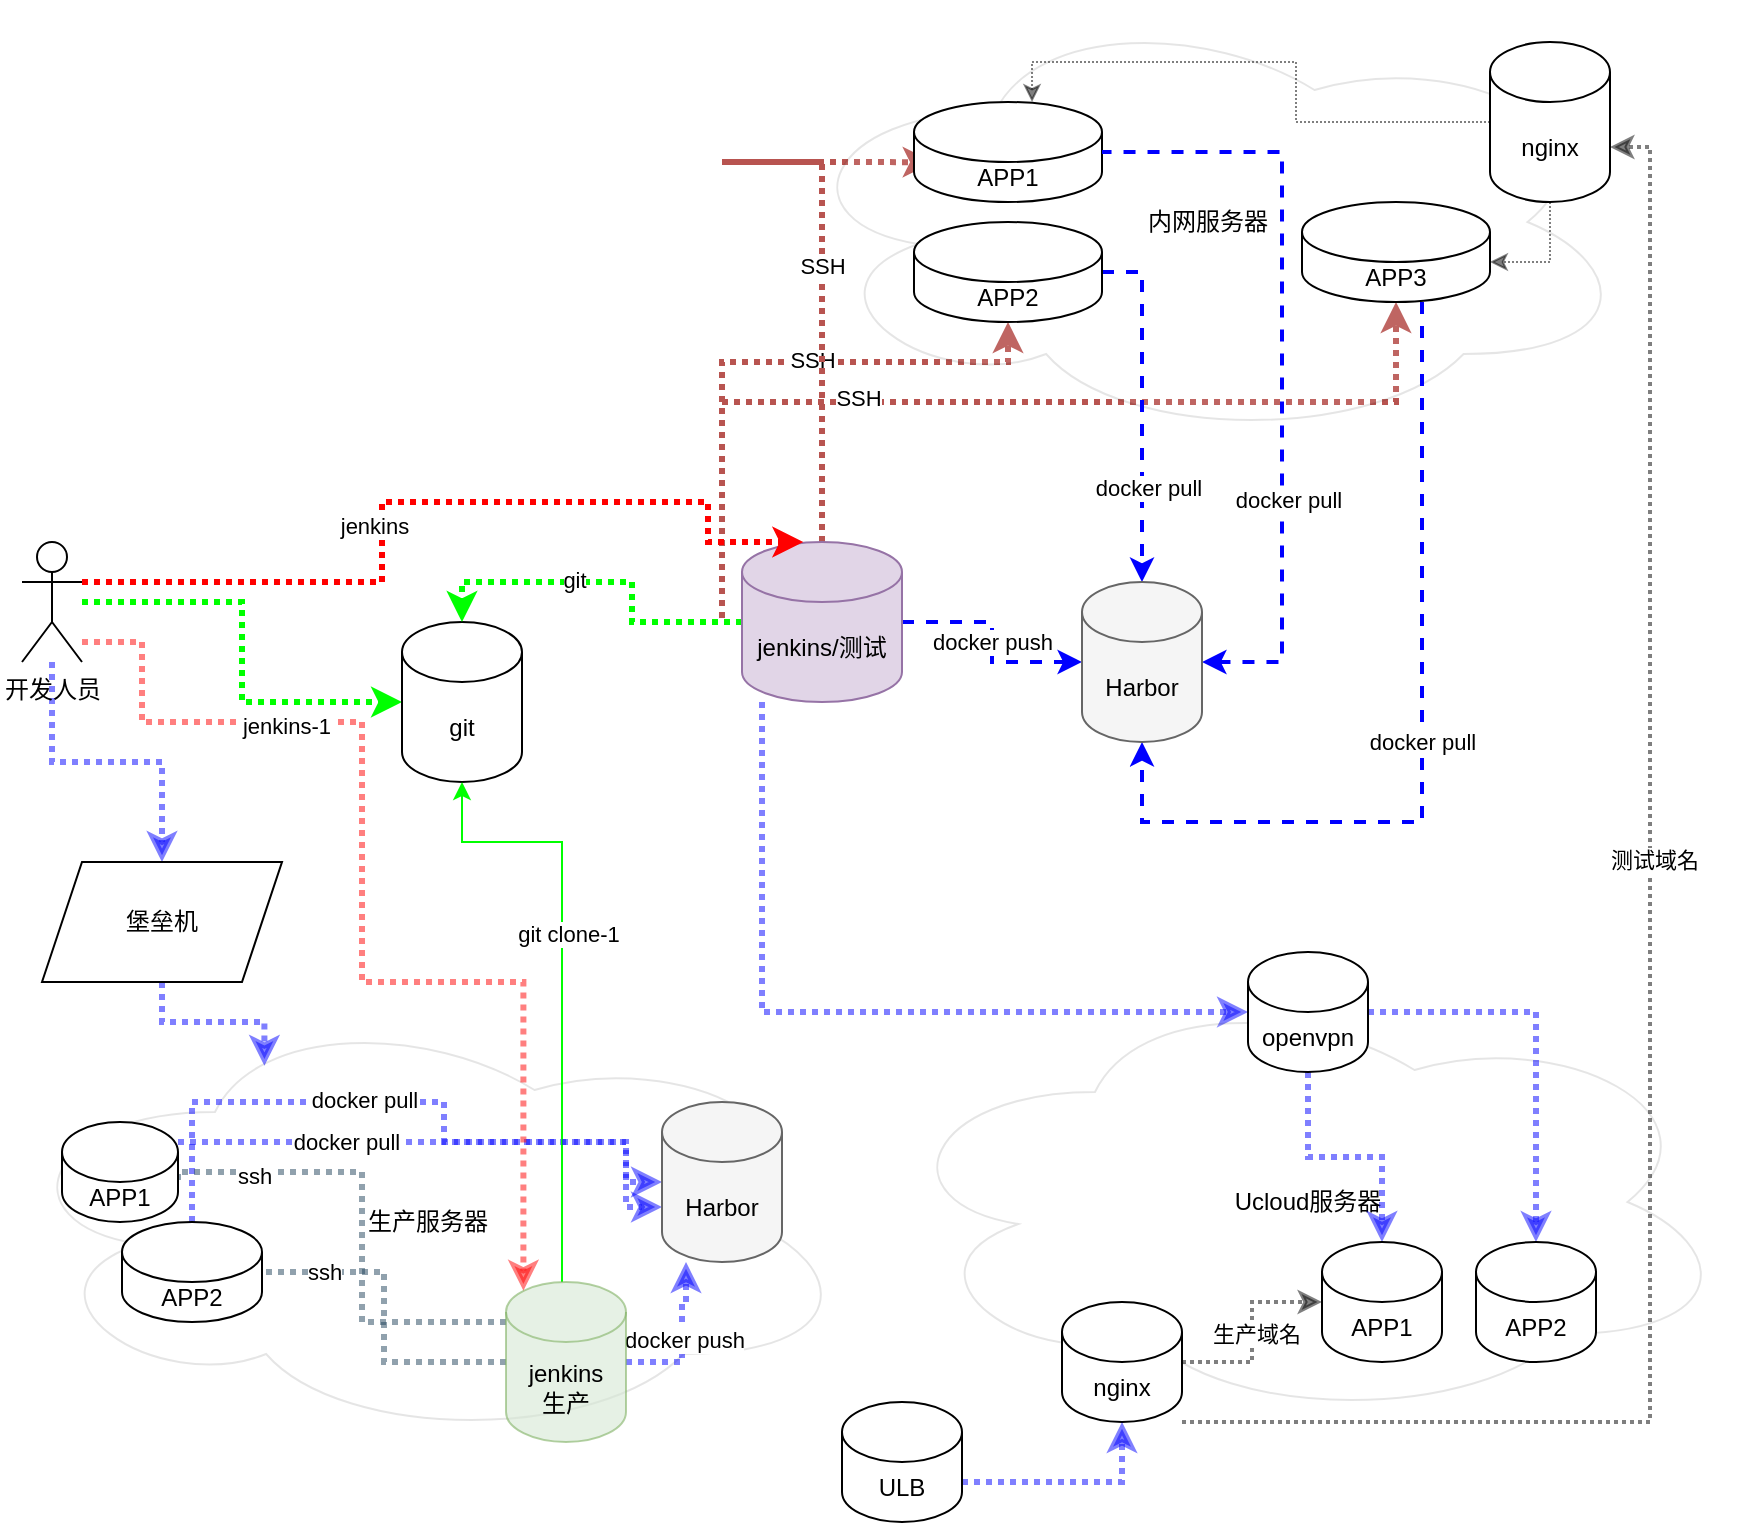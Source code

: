 <mxfile version="20.8.0" type="github">
  <diagram id="ICizXME9RvzmdU9xPk0K" name="第 1 页">
    <mxGraphModel dx="954" dy="591" grid="1" gridSize="10" guides="1" tooltips="1" connect="1" arrows="1" fold="1" page="1" pageScale="1" pageWidth="827" pageHeight="1169" math="0" shadow="0">
      <root>
        <mxCell id="0" />
        <mxCell id="1" parent="0" />
        <mxCell id="xqhbJTyEdV5DclTAbFlW-1" value="生产服务器" style="ellipse;shape=cloud;whiteSpace=wrap;html=1;opacity=10;" vertex="1" parent="1">
          <mxGeometry x="30" y="550" width="426" height="220" as="geometry" />
        </mxCell>
        <mxCell id="xqhbJTyEdV5DclTAbFlW-3" style="edgeStyle=orthogonalEdgeStyle;shape=connector;rounded=0;orthogonalLoop=1;jettySize=auto;html=1;entryX=0.5;entryY=0;entryDx=0;entryDy=0;dashed=1;dashPattern=1 1;labelBackgroundColor=default;strokeColor=#0000FF;strokeWidth=3;fontFamily=Helvetica;fontSize=11;fontColor=default;startArrow=none;startFill=0;endArrow=classic;endFill=1;opacity=50;" edge="1" parent="1" source="xqhbJTyEdV5DclTAbFlW-4" target="xqhbJTyEdV5DclTAbFlW-8">
          <mxGeometry relative="1" as="geometry" />
        </mxCell>
        <mxCell id="xqhbJTyEdV5DclTAbFlW-81" style="edgeStyle=orthogonalEdgeStyle;rounded=0;orthogonalLoop=1;jettySize=auto;html=1;entryX=0;entryY=0.5;entryDx=0;entryDy=0;entryPerimeter=0;strokeColor=#00FF00;dashed=1;dashPattern=1 1;strokeWidth=3;startArrow=none;startFill=0;endFill=1;" edge="1" parent="1" source="xqhbJTyEdV5DclTAbFlW-4" target="xqhbJTyEdV5DclTAbFlW-6">
          <mxGeometry relative="1" as="geometry" />
        </mxCell>
        <mxCell id="xqhbJTyEdV5DclTAbFlW-4" value="开发人员" style="shape=umlActor;verticalLabelPosition=bottom;verticalAlign=top;html=1;outlineConnect=0;" vertex="1" parent="1">
          <mxGeometry x="40" y="320" width="30" height="60" as="geometry" />
        </mxCell>
        <mxCell id="xqhbJTyEdV5DclTAbFlW-6" value="git" style="shape=cylinder3;whiteSpace=wrap;html=1;boundedLbl=1;backgroundOutline=1;size=15;" vertex="1" parent="1">
          <mxGeometry x="230" y="360" width="60" height="80" as="geometry" />
        </mxCell>
        <mxCell id="xqhbJTyEdV5DclTAbFlW-7" style="edgeStyle=orthogonalEdgeStyle;rounded=0;orthogonalLoop=1;jettySize=auto;html=1;entryX=0.308;entryY=0.145;entryDx=0;entryDy=0;entryPerimeter=0;dashed=1;dashPattern=1 1;strokeColor=#0000FF;strokeWidth=3;startArrow=none;startFill=0;endArrow=classic;endFill=1;opacity=50;" edge="1" parent="1" source="xqhbJTyEdV5DclTAbFlW-8" target="xqhbJTyEdV5DclTAbFlW-1">
          <mxGeometry relative="1" as="geometry" />
        </mxCell>
        <mxCell id="xqhbJTyEdV5DclTAbFlW-8" value="堡垒机" style="shape=parallelogram;perimeter=parallelogramPerimeter;whiteSpace=wrap;html=1;fixedSize=1;" vertex="1" parent="1">
          <mxGeometry x="50" y="480" width="120" height="60" as="geometry" />
        </mxCell>
        <mxCell id="xqhbJTyEdV5DclTAbFlW-9" style="edgeStyle=orthogonalEdgeStyle;rounded=0;orthogonalLoop=1;jettySize=auto;html=1;entryX=0.5;entryY=1;entryDx=0;entryDy=0;entryPerimeter=0;endArrow=classic;endFill=1;dashed=1;dashPattern=1 1;fillColor=#f8cecc;strokeColor=#b85450;strokeWidth=3;" edge="1" parent="1" source="xqhbJTyEdV5DclTAbFlW-22" target="xqhbJTyEdV5DclTAbFlW-52">
          <mxGeometry relative="1" as="geometry">
            <Array as="points">
              <mxPoint x="390" y="230" />
              <mxPoint x="533" y="230" />
            </Array>
          </mxGeometry>
        </mxCell>
        <mxCell id="xqhbJTyEdV5DclTAbFlW-10" value="SSH" style="edgeLabel;html=1;align=center;verticalAlign=middle;resizable=0;points=[];" vertex="1" connectable="0" parent="xqhbJTyEdV5DclTAbFlW-9">
          <mxGeometry x="0.217" y="1" relative="1" as="geometry">
            <mxPoint as="offset" />
          </mxGeometry>
        </mxCell>
        <mxCell id="xqhbJTyEdV5DclTAbFlW-11" style="edgeStyle=orthogonalEdgeStyle;rounded=0;orthogonalLoop=1;jettySize=auto;html=1;entryX=0.178;entryY=0.364;entryDx=0;entryDy=0;entryPerimeter=0;endArrow=classic;endFill=1;dashed=1;dashPattern=1 1;fillColor=#f8cecc;strokeColor=#b85450;strokeWidth=3;" edge="1" parent="1" source="xqhbJTyEdV5DclTAbFlW-22" target="xqhbJTyEdV5DclTAbFlW-34">
          <mxGeometry relative="1" as="geometry">
            <Array as="points">
              <mxPoint x="390" y="130" />
              <mxPoint x="490" y="130" />
            </Array>
          </mxGeometry>
        </mxCell>
        <mxCell id="xqhbJTyEdV5DclTAbFlW-12" value="SSH" style="edgeLabel;html=1;align=center;verticalAlign=middle;resizable=0;points=[];" vertex="1" connectable="0" parent="xqhbJTyEdV5DclTAbFlW-11">
          <mxGeometry x="-0.202" relative="1" as="geometry">
            <mxPoint as="offset" />
          </mxGeometry>
        </mxCell>
        <mxCell id="xqhbJTyEdV5DclTAbFlW-13" style="edgeStyle=orthogonalEdgeStyle;rounded=0;orthogonalLoop=1;jettySize=auto;html=1;entryX=0.5;entryY=1;entryDx=0;entryDy=0;entryPerimeter=0;endArrow=classic;endFill=1;dashed=1;dashPattern=1 1;fillColor=#f8cecc;strokeColor=#b85450;strokeWidth=3;" edge="1" parent="1" source="xqhbJTyEdV5DclTAbFlW-22" target="xqhbJTyEdV5DclTAbFlW-54">
          <mxGeometry relative="1" as="geometry">
            <Array as="points">
              <mxPoint x="390" y="250" />
              <mxPoint x="727" y="250" />
            </Array>
          </mxGeometry>
        </mxCell>
        <mxCell id="xqhbJTyEdV5DclTAbFlW-14" value="SSH" style="edgeLabel;html=1;align=center;verticalAlign=middle;resizable=0;points=[];" vertex="1" connectable="0" parent="xqhbJTyEdV5DclTAbFlW-13">
          <mxGeometry x="-0.259" y="2" relative="1" as="geometry">
            <mxPoint as="offset" />
          </mxGeometry>
        </mxCell>
        <mxCell id="xqhbJTyEdV5DclTAbFlW-21" style="edgeStyle=orthogonalEdgeStyle;shape=connector;rounded=0;orthogonalLoop=1;jettySize=auto;html=1;entryX=0;entryY=0.5;entryDx=0;entryDy=0;entryPerimeter=0;dashed=1;dashPattern=1 1;labelBackgroundColor=default;strokeColor=#0000FF;strokeWidth=3;fontFamily=Helvetica;fontSize=11;fontColor=default;startArrow=none;startFill=0;endArrow=classic;endFill=1;opacity=50;" edge="1" parent="1" source="xqhbJTyEdV5DclTAbFlW-22" target="xqhbJTyEdV5DclTAbFlW-45">
          <mxGeometry relative="1" as="geometry">
            <Array as="points">
              <mxPoint x="410" y="555" />
            </Array>
          </mxGeometry>
        </mxCell>
        <mxCell id="xqhbJTyEdV5DclTAbFlW-79" style="edgeStyle=orthogonalEdgeStyle;rounded=0;orthogonalLoop=1;jettySize=auto;html=1;entryX=0.5;entryY=0;entryDx=0;entryDy=0;entryPerimeter=0;strokeColor=#00FF00;dashed=1;dashPattern=1 1;strokeWidth=3;startArrow=none;startFill=0;endFill=1;" edge="1" parent="1" source="xqhbJTyEdV5DclTAbFlW-22" target="xqhbJTyEdV5DclTAbFlW-6">
          <mxGeometry relative="1" as="geometry" />
        </mxCell>
        <mxCell id="xqhbJTyEdV5DclTAbFlW-80" value="git" style="edgeLabel;html=1;align=center;verticalAlign=middle;resizable=0;points=[];" vertex="1" connectable="0" parent="xqhbJTyEdV5DclTAbFlW-79">
          <mxGeometry x="0.154" y="-1" relative="1" as="geometry">
            <mxPoint as="offset" />
          </mxGeometry>
        </mxCell>
        <mxCell id="xqhbJTyEdV5DclTAbFlW-82" value="docker push" style="edgeStyle=orthogonalEdgeStyle;rounded=0;orthogonalLoop=1;jettySize=auto;html=1;endArrow=classic;strokeColor=#0000FF;endFill=1;dashed=1;strokeWidth=2;startArrow=none;startFill=0;" edge="1" parent="1" source="xqhbJTyEdV5DclTAbFlW-22" target="xqhbJTyEdV5DclTAbFlW-58">
          <mxGeometry relative="1" as="geometry" />
        </mxCell>
        <mxCell id="xqhbJTyEdV5DclTAbFlW-22" value="jenkins/测试" style="shape=cylinder3;whiteSpace=wrap;html=1;boundedLbl=1;backgroundOutline=1;size=15;fillColor=#e1d5e7;strokeColor=#9673a6;" vertex="1" parent="1">
          <mxGeometry x="400" y="320" width="80" height="80" as="geometry" />
        </mxCell>
        <mxCell id="xqhbJTyEdV5DclTAbFlW-73" style="edgeStyle=orthogonalEdgeStyle;rounded=0;orthogonalLoop=1;jettySize=auto;html=1;entryX=0;entryY=0;entryDx=0;entryDy=52.5;entryPerimeter=0;strokeColor=#0000FF;dashed=1;dashPattern=1 1;strokeWidth=3;startArrow=none;startFill=0;endFill=1;opacity=50;" edge="1" parent="1" source="xqhbJTyEdV5DclTAbFlW-25" target="xqhbJTyEdV5DclTAbFlW-71">
          <mxGeometry relative="1" as="geometry">
            <Array as="points">
              <mxPoint x="125" y="600" />
              <mxPoint x="251" y="600" />
              <mxPoint x="251" y="620" />
              <mxPoint x="342" y="620" />
            </Array>
          </mxGeometry>
        </mxCell>
        <mxCell id="xqhbJTyEdV5DclTAbFlW-77" value="docker pull" style="edgeLabel;html=1;align=center;verticalAlign=middle;resizable=0;points=[];" vertex="1" connectable="0" parent="xqhbJTyEdV5DclTAbFlW-73">
          <mxGeometry x="-0.162" y="1" relative="1" as="geometry">
            <mxPoint as="offset" />
          </mxGeometry>
        </mxCell>
        <mxCell id="xqhbJTyEdV5DclTAbFlW-25" value="APP2" style="shape=cylinder3;whiteSpace=wrap;html=1;boundedLbl=1;backgroundOutline=1;size=15;" vertex="1" parent="1">
          <mxGeometry x="90" y="660" width="70" height="50" as="geometry" />
        </mxCell>
        <mxCell id="xqhbJTyEdV5DclTAbFlW-27" style="edgeStyle=orthogonalEdgeStyle;rounded=0;orthogonalLoop=1;jettySize=auto;html=1;strokeColor=#00FF00;entryX=0.5;entryY=1;entryDx=0;entryDy=0;entryPerimeter=0;" edge="1" parent="1" source="xqhbJTyEdV5DclTAbFlW-33" target="xqhbJTyEdV5DclTAbFlW-6">
          <mxGeometry relative="1" as="geometry">
            <mxPoint x="310" y="460" as="targetPoint" />
            <Array as="points">
              <mxPoint x="310" y="470" />
              <mxPoint x="260" y="470" />
            </Array>
          </mxGeometry>
        </mxCell>
        <mxCell id="xqhbJTyEdV5DclTAbFlW-28" value="git clone-1" style="edgeLabel;html=1;align=center;verticalAlign=middle;resizable=0;points=[];" vertex="1" connectable="0" parent="xqhbJTyEdV5DclTAbFlW-27">
          <mxGeometry x="0.16" y="1" relative="1" as="geometry">
            <mxPoint x="4" as="offset" />
          </mxGeometry>
        </mxCell>
        <mxCell id="xqhbJTyEdV5DclTAbFlW-29" style="edgeStyle=orthogonalEdgeStyle;rounded=0;orthogonalLoop=1;jettySize=auto;html=1;dashed=1;dashPattern=1 1;strokeColor=#23445d;strokeWidth=3;startArrow=none;startFill=0;endArrow=none;endFill=0;fillColor=#bac8d3;opacity=50;" edge="1" parent="1" source="xqhbJTyEdV5DclTAbFlW-33" target="xqhbJTyEdV5DclTAbFlW-25">
          <mxGeometry relative="1" as="geometry" />
        </mxCell>
        <mxCell id="xqhbJTyEdV5DclTAbFlW-30" value="ssh" style="edgeLabel;html=1;align=center;verticalAlign=middle;resizable=0;points=[];" vertex="1" connectable="0" parent="xqhbJTyEdV5DclTAbFlW-29">
          <mxGeometry x="0.632" relative="1" as="geometry">
            <mxPoint as="offset" />
          </mxGeometry>
        </mxCell>
        <mxCell id="xqhbJTyEdV5DclTAbFlW-31" style="edgeStyle=orthogonalEdgeStyle;rounded=0;orthogonalLoop=1;jettySize=auto;html=1;entryX=1;entryY=0;entryDx=0;entryDy=30;entryPerimeter=0;dashed=1;dashPattern=1 1;strokeColor=#23445d;strokeWidth=3;startArrow=none;startFill=0;endArrow=none;endFill=0;fillColor=#bac8d3;opacity=50;" edge="1" parent="1" source="xqhbJTyEdV5DclTAbFlW-33" target="xqhbJTyEdV5DclTAbFlW-48">
          <mxGeometry relative="1" as="geometry">
            <Array as="points">
              <mxPoint x="210" y="710" />
              <mxPoint x="210" y="635" />
            </Array>
          </mxGeometry>
        </mxCell>
        <mxCell id="xqhbJTyEdV5DclTAbFlW-32" value="ssh" style="edgeLabel;html=1;align=center;verticalAlign=middle;resizable=0;points=[];" vertex="1" connectable="0" parent="xqhbJTyEdV5DclTAbFlW-31">
          <mxGeometry x="0.65" y="2" relative="1" as="geometry">
            <mxPoint as="offset" />
          </mxGeometry>
        </mxCell>
        <mxCell id="xqhbJTyEdV5DclTAbFlW-75" style="edgeStyle=orthogonalEdgeStyle;rounded=0;orthogonalLoop=1;jettySize=auto;html=1;strokeColor=#0000FF;dashed=1;dashPattern=1 1;strokeWidth=3;startArrow=none;startFill=0;endFill=1;opacity=50;" edge="1" parent="1" source="xqhbJTyEdV5DclTAbFlW-33" target="xqhbJTyEdV5DclTAbFlW-71">
          <mxGeometry relative="1" as="geometry">
            <Array as="points">
              <mxPoint x="370" y="730" />
              <mxPoint x="370" y="700" />
              <mxPoint x="372" y="700" />
            </Array>
          </mxGeometry>
        </mxCell>
        <mxCell id="xqhbJTyEdV5DclTAbFlW-76" value="docker push" style="edgeLabel;html=1;align=center;verticalAlign=middle;resizable=0;points=[];" vertex="1" connectable="0" parent="xqhbJTyEdV5DclTAbFlW-75">
          <mxGeometry x="-0.025" y="-1" relative="1" as="geometry">
            <mxPoint as="offset" />
          </mxGeometry>
        </mxCell>
        <mxCell id="xqhbJTyEdV5DclTAbFlW-33" value="jenkins&lt;br&gt;生产" style="shape=cylinder3;whiteSpace=wrap;html=1;boundedLbl=1;backgroundOutline=1;size=15;fillColor=#d5e8d4;strokeColor=#82b366;opacity=60;" vertex="1" parent="1">
          <mxGeometry x="282" y="690" width="60" height="80" as="geometry" />
        </mxCell>
        <mxCell id="xqhbJTyEdV5DclTAbFlW-34" value="内网服务器" style="ellipse;shape=cloud;whiteSpace=wrap;html=1;opacity=10;" vertex="1" parent="1">
          <mxGeometry x="420" y="50" width="426" height="220" as="geometry" />
        </mxCell>
        <mxCell id="xqhbJTyEdV5DclTAbFlW-35" value="Ucloud服务器" style="ellipse;shape=cloud;whiteSpace=wrap;html=1;opacity=10;" vertex="1" parent="1">
          <mxGeometry x="470" y="540" width="426" height="220" as="geometry" />
        </mxCell>
        <mxCell id="xqhbJTyEdV5DclTAbFlW-36" style="edgeStyle=orthogonalEdgeStyle;rounded=0;orthogonalLoop=1;jettySize=auto;html=1;entryX=1;entryY=0;entryDx=0;entryDy=52.5;entryPerimeter=0;dashed=1;dashPattern=1 1;strokeColor=#000000;strokeWidth=2;startArrow=none;startFill=0;endArrow=classic;endFill=1;opacity=50;" edge="1" parent="1" source="xqhbJTyEdV5DclTAbFlW-40" target="xqhbJTyEdV5DclTAbFlW-70">
          <mxGeometry relative="1" as="geometry">
            <Array as="points">
              <mxPoint x="620" y="760" />
              <mxPoint x="854" y="760" />
              <mxPoint x="854" y="123" />
            </Array>
          </mxGeometry>
        </mxCell>
        <mxCell id="xqhbJTyEdV5DclTAbFlW-37" value="测试域名" style="edgeLabel;html=1;align=center;verticalAlign=middle;resizable=0;points=[];fontSize=11;fontFamily=Helvetica;fontColor=default;" vertex="1" connectable="0" parent="xqhbJTyEdV5DclTAbFlW-36">
          <mxGeometry x="0.155" y="-2" relative="1" as="geometry">
            <mxPoint as="offset" />
          </mxGeometry>
        </mxCell>
        <mxCell id="xqhbJTyEdV5DclTAbFlW-38" style="edgeStyle=orthogonalEdgeStyle;rounded=0;orthogonalLoop=1;jettySize=auto;html=1;dashed=1;dashPattern=1 1;strokeColor=#000000;strokeWidth=2;startArrow=none;startFill=0;endArrow=classic;endFill=1;opacity=50;" edge="1" parent="1" source="xqhbJTyEdV5DclTAbFlW-40" target="xqhbJTyEdV5DclTAbFlW-66">
          <mxGeometry relative="1" as="geometry" />
        </mxCell>
        <mxCell id="xqhbJTyEdV5DclTAbFlW-39" value="生产域名" style="edgeLabel;html=1;align=center;verticalAlign=middle;resizable=0;points=[];fontSize=11;fontFamily=Helvetica;fontColor=default;" vertex="1" connectable="0" parent="xqhbJTyEdV5DclTAbFlW-38">
          <mxGeometry x="-0.4" y="-1" relative="1" as="geometry">
            <mxPoint x="7" y="-15" as="offset" />
          </mxGeometry>
        </mxCell>
        <mxCell id="xqhbJTyEdV5DclTAbFlW-40" value="nginx" style="shape=cylinder3;whiteSpace=wrap;html=1;boundedLbl=1;backgroundOutline=1;size=15;" vertex="1" parent="1">
          <mxGeometry x="560" y="700" width="60" height="60" as="geometry" />
        </mxCell>
        <mxCell id="xqhbJTyEdV5DclTAbFlW-41" style="edgeStyle=orthogonalEdgeStyle;rounded=0;orthogonalLoop=1;jettySize=auto;html=1;dashed=1;dashPattern=1 1;strokeColor=#0000FF;strokeWidth=3;startArrow=none;startFill=0;endArrow=classic;endFill=1;opacity=50;" edge="1" parent="1" source="xqhbJTyEdV5DclTAbFlW-42" target="xqhbJTyEdV5DclTAbFlW-40">
          <mxGeometry relative="1" as="geometry">
            <Array as="points">
              <mxPoint x="590" y="790" />
            </Array>
          </mxGeometry>
        </mxCell>
        <mxCell id="xqhbJTyEdV5DclTAbFlW-42" value="ULB" style="shape=cylinder3;whiteSpace=wrap;html=1;boundedLbl=1;backgroundOutline=1;size=15;" vertex="1" parent="1">
          <mxGeometry x="450" y="750" width="60" height="60" as="geometry" />
        </mxCell>
        <mxCell id="xqhbJTyEdV5DclTAbFlW-43" style="edgeStyle=orthogonalEdgeStyle;rounded=0;orthogonalLoop=1;jettySize=auto;html=1;dashed=1;dashPattern=1 1;strokeColor=#0000FF;strokeWidth=3;startArrow=none;startFill=0;endArrow=classic;endFill=1;opacity=50;" edge="1" parent="1" source="xqhbJTyEdV5DclTAbFlW-45" target="xqhbJTyEdV5DclTAbFlW-66">
          <mxGeometry relative="1" as="geometry" />
        </mxCell>
        <mxCell id="xqhbJTyEdV5DclTAbFlW-44" style="edgeStyle=orthogonalEdgeStyle;rounded=0;orthogonalLoop=1;jettySize=auto;html=1;dashed=1;dashPattern=1 1;strokeColor=#0000FF;strokeWidth=3;startArrow=none;startFill=0;endArrow=classic;endFill=1;opacity=50;" edge="1" parent="1" source="xqhbJTyEdV5DclTAbFlW-45" target="xqhbJTyEdV5DclTAbFlW-67">
          <mxGeometry relative="1" as="geometry" />
        </mxCell>
        <mxCell id="xqhbJTyEdV5DclTAbFlW-45" value="openvpn" style="shape=cylinder3;whiteSpace=wrap;html=1;boundedLbl=1;backgroundOutline=1;size=15;" vertex="1" parent="1">
          <mxGeometry x="653" y="525" width="60" height="60" as="geometry" />
        </mxCell>
        <mxCell id="xqhbJTyEdV5DclTAbFlW-72" style="edgeStyle=orthogonalEdgeStyle;rounded=0;orthogonalLoop=1;jettySize=auto;html=1;entryX=0;entryY=0.5;entryDx=0;entryDy=0;entryPerimeter=0;strokeColor=#0000FF;dashed=1;dashPattern=1 1;strokeWidth=3;startArrow=none;startFill=0;endFill=1;opacity=50;" edge="1" parent="1" source="xqhbJTyEdV5DclTAbFlW-48" target="xqhbJTyEdV5DclTAbFlW-71">
          <mxGeometry relative="1" as="geometry">
            <Array as="points">
              <mxPoint x="342" y="620" />
            </Array>
          </mxGeometry>
        </mxCell>
        <mxCell id="xqhbJTyEdV5DclTAbFlW-78" value="docker pull" style="edgeLabel;html=1;align=center;verticalAlign=middle;resizable=0;points=[];" vertex="1" connectable="0" parent="xqhbJTyEdV5DclTAbFlW-72">
          <mxGeometry x="-0.364" relative="1" as="geometry">
            <mxPoint as="offset" />
          </mxGeometry>
        </mxCell>
        <mxCell id="xqhbJTyEdV5DclTAbFlW-48" value="APP1" style="shape=cylinder3;whiteSpace=wrap;html=1;boundedLbl=1;backgroundOutline=1;size=15;" vertex="1" parent="1">
          <mxGeometry x="60" y="610" width="58" height="50" as="geometry" />
        </mxCell>
        <mxCell id="xqhbJTyEdV5DclTAbFlW-49" value="APP1" style="shape=cylinder3;whiteSpace=wrap;html=1;boundedLbl=1;backgroundOutline=1;size=15;" vertex="1" parent="1">
          <mxGeometry x="486" y="100" width="94" height="50" as="geometry" />
        </mxCell>
        <mxCell id="xqhbJTyEdV5DclTAbFlW-50" style="edgeStyle=orthogonalEdgeStyle;rounded=0;orthogonalLoop=1;jettySize=auto;html=1;endArrow=classic;endFill=1;entryX=0.5;entryY=0;entryDx=0;entryDy=0;entryPerimeter=0;dashed=1;strokeWidth=2;strokeColor=#0000FF;startArrow=none;startFill=0;" edge="1" parent="1" source="xqhbJTyEdV5DclTAbFlW-52" target="xqhbJTyEdV5DclTAbFlW-58">
          <mxGeometry relative="1" as="geometry">
            <mxPoint x="600" y="290" as="targetPoint" />
            <Array as="points">
              <mxPoint x="600" y="185" />
              <mxPoint x="600" y="330" />
            </Array>
          </mxGeometry>
        </mxCell>
        <mxCell id="xqhbJTyEdV5DclTAbFlW-51" value="docker pull" style="edgeLabel;html=1;align=center;verticalAlign=middle;resizable=0;points=[];" vertex="1" connectable="0" parent="xqhbJTyEdV5DclTAbFlW-50">
          <mxGeometry x="0.463" y="3" relative="1" as="geometry">
            <mxPoint as="offset" />
          </mxGeometry>
        </mxCell>
        <mxCell id="xqhbJTyEdV5DclTAbFlW-52" value="APP2" style="shape=cylinder3;whiteSpace=wrap;html=1;boundedLbl=1;backgroundOutline=1;size=15;" vertex="1" parent="1">
          <mxGeometry x="486" y="160" width="94" height="50" as="geometry" />
        </mxCell>
        <mxCell id="xqhbJTyEdV5DclTAbFlW-53" value="docker pull" style="edgeStyle=orthogonalEdgeStyle;rounded=0;orthogonalLoop=1;jettySize=auto;html=1;endArrow=classic;endFill=1;dashed=1;strokeWidth=2;strokeColor=#0000FF;startArrow=none;startFill=0;entryX=0.5;entryY=1;entryDx=0;entryDy=0;entryPerimeter=0;" edge="1" parent="1" source="xqhbJTyEdV5DclTAbFlW-54" target="xqhbJTyEdV5DclTAbFlW-58">
          <mxGeometry relative="1" as="geometry">
            <mxPoint x="640" y="410" as="targetPoint" />
            <Array as="points">
              <mxPoint x="740" y="460" />
              <mxPoint x="600" y="460" />
            </Array>
          </mxGeometry>
        </mxCell>
        <mxCell id="xqhbJTyEdV5DclTAbFlW-54" value="APP3" style="shape=cylinder3;whiteSpace=wrap;html=1;boundedLbl=1;backgroundOutline=1;size=15;" vertex="1" parent="1">
          <mxGeometry x="680" y="150" width="94" height="50" as="geometry" />
        </mxCell>
        <mxCell id="xqhbJTyEdV5DclTAbFlW-55" style="edgeStyle=orthogonalEdgeStyle;rounded=0;orthogonalLoop=1;jettySize=auto;html=1;entryX=1;entryY=0.5;entryDx=0;entryDy=0;entryPerimeter=0;endArrow=none;endFill=0;dashed=1;strokeWidth=2;strokeColor=#0000FF;startArrow=classic;startFill=1;" edge="1" parent="1" source="xqhbJTyEdV5DclTAbFlW-58" target="xqhbJTyEdV5DclTAbFlW-49">
          <mxGeometry relative="1" as="geometry">
            <Array as="points">
              <mxPoint x="670" y="380" />
              <mxPoint x="670" y="125" />
            </Array>
          </mxGeometry>
        </mxCell>
        <mxCell id="xqhbJTyEdV5DclTAbFlW-56" value="docker pull" style="edgeLabel;html=1;align=center;verticalAlign=middle;resizable=0;points=[];" vertex="1" connectable="0" parent="xqhbJTyEdV5DclTAbFlW-55">
          <mxGeometry x="-0.371" y="-3" relative="1" as="geometry">
            <mxPoint as="offset" />
          </mxGeometry>
        </mxCell>
        <mxCell id="xqhbJTyEdV5DclTAbFlW-58" value="&lt;span style=&quot;color: rgb(0, 0, 0);&quot;&gt;Harbor&lt;/span&gt;" style="shape=cylinder3;whiteSpace=wrap;html=1;boundedLbl=1;backgroundOutline=1;size=15;fillColor=#f5f5f5;fontColor=#333333;strokeColor=#666666;" vertex="1" parent="1">
          <mxGeometry x="570" y="340" width="60" height="80" as="geometry" />
        </mxCell>
        <mxCell id="xqhbJTyEdV5DclTAbFlW-61" value="" style="edgeStyle=orthogonalEdgeStyle;rounded=0;orthogonalLoop=1;jettySize=auto;html=1;dashed=1;dashPattern=1 1;strokeColor=#FF0000;strokeWidth=3;startArrow=none;startFill=0;endArrow=classic;endFill=1;entryX=0.383;entryY=0;entryDx=0;entryDy=0;entryPerimeter=0;exitX=1;exitY=0.333;exitDx=0;exitDy=0;exitPerimeter=0;" edge="1" parent="1" source="xqhbJTyEdV5DclTAbFlW-4" target="xqhbJTyEdV5DclTAbFlW-22">
          <mxGeometry relative="1" as="geometry">
            <Array as="points">
              <mxPoint x="220" y="340" />
              <mxPoint x="220" y="300" />
              <mxPoint x="383" y="300" />
            </Array>
            <mxPoint x="220" y="310" as="sourcePoint" />
          </mxGeometry>
        </mxCell>
        <mxCell id="xqhbJTyEdV5DclTAbFlW-62" value="jenkins" style="edgeLabel;html=1;align=center;verticalAlign=middle;resizable=0;points=[];" vertex="1" connectable="0" parent="xqhbJTyEdV5DclTAbFlW-61">
          <mxGeometry x="-0.153" y="4" relative="1" as="geometry">
            <mxPoint as="offset" />
          </mxGeometry>
        </mxCell>
        <mxCell id="xqhbJTyEdV5DclTAbFlW-63" style="edgeStyle=orthogonalEdgeStyle;shape=connector;rounded=0;orthogonalLoop=1;jettySize=auto;html=1;entryX=0.145;entryY=0;entryDx=0;entryDy=4.35;entryPerimeter=0;dashed=1;dashPattern=1 1;labelBackgroundColor=default;strokeColor=#FF0000;strokeWidth=3;fontFamily=Helvetica;fontSize=11;fontColor=default;startArrow=none;startFill=0;endArrow=classic;endFill=1;opacity=50;" edge="1" parent="1" source="xqhbJTyEdV5DclTAbFlW-4" target="xqhbJTyEdV5DclTAbFlW-33">
          <mxGeometry relative="1" as="geometry">
            <Array as="points">
              <mxPoint x="100" y="370" />
              <mxPoint x="100" y="410" />
              <mxPoint x="210" y="410" />
              <mxPoint x="210" y="540" />
              <mxPoint x="291" y="540" />
            </Array>
            <mxPoint x="210" y="390" as="sourcePoint" />
          </mxGeometry>
        </mxCell>
        <mxCell id="xqhbJTyEdV5DclTAbFlW-64" value="jenkins-1" style="edgeLabel;html=1;align=center;verticalAlign=middle;resizable=0;points=[];fontSize=11;fontFamily=Helvetica;fontColor=default;" vertex="1" connectable="0" parent="xqhbJTyEdV5DclTAbFlW-63">
          <mxGeometry x="-0.481" y="-2" relative="1" as="geometry">
            <mxPoint as="offset" />
          </mxGeometry>
        </mxCell>
        <mxCell id="xqhbJTyEdV5DclTAbFlW-66" value="APP1" style="shape=cylinder3;whiteSpace=wrap;html=1;boundedLbl=1;backgroundOutline=1;size=15;" vertex="1" parent="1">
          <mxGeometry x="690" y="670" width="60" height="60" as="geometry" />
        </mxCell>
        <mxCell id="xqhbJTyEdV5DclTAbFlW-67" value="APP2" style="shape=cylinder3;whiteSpace=wrap;html=1;boundedLbl=1;backgroundOutline=1;size=15;" vertex="1" parent="1">
          <mxGeometry x="767" y="670" width="60" height="60" as="geometry" />
        </mxCell>
        <mxCell id="xqhbJTyEdV5DclTAbFlW-68" style="edgeStyle=orthogonalEdgeStyle;shape=connector;rounded=0;orthogonalLoop=1;jettySize=auto;html=1;entryX=0.628;entryY=0;entryDx=0;entryDy=0;entryPerimeter=0;dashed=1;dashPattern=1 1;labelBackgroundColor=default;strokeColor=#000000;strokeWidth=1;fontFamily=Helvetica;fontSize=11;fontColor=default;startArrow=none;startFill=0;endArrow=classic;endFill=1;opacity=50;" edge="1" parent="1" source="xqhbJTyEdV5DclTAbFlW-70" target="xqhbJTyEdV5DclTAbFlW-49">
          <mxGeometry relative="1" as="geometry" />
        </mxCell>
        <mxCell id="xqhbJTyEdV5DclTAbFlW-69" style="edgeStyle=orthogonalEdgeStyle;shape=connector;rounded=0;orthogonalLoop=1;jettySize=auto;html=1;entryX=1;entryY=0;entryDx=0;entryDy=30;entryPerimeter=0;dashed=1;dashPattern=1 1;labelBackgroundColor=default;strokeColor=#000000;strokeWidth=1;fontFamily=Helvetica;fontSize=11;fontColor=default;startArrow=none;startFill=0;endArrow=classic;endFill=1;opacity=50;" edge="1" parent="1" source="xqhbJTyEdV5DclTAbFlW-70" target="xqhbJTyEdV5DclTAbFlW-54">
          <mxGeometry relative="1" as="geometry" />
        </mxCell>
        <mxCell id="xqhbJTyEdV5DclTAbFlW-70" value="nginx" style="shape=cylinder3;whiteSpace=wrap;html=1;boundedLbl=1;backgroundOutline=1;size=15;fillColor=default;fontColor=default;strokeColor=default;" vertex="1" parent="1">
          <mxGeometry x="774" y="70" width="60" height="80" as="geometry" />
        </mxCell>
        <mxCell id="xqhbJTyEdV5DclTAbFlW-71" value="&lt;span style=&quot;color: rgb(0, 0, 0);&quot;&gt;Harbor&lt;/span&gt;" style="shape=cylinder3;whiteSpace=wrap;html=1;boundedLbl=1;backgroundOutline=1;size=15;fillColor=#f5f5f5;fontColor=#333333;strokeColor=#666666;" vertex="1" parent="1">
          <mxGeometry x="360" y="600" width="60" height="80" as="geometry" />
        </mxCell>
      </root>
    </mxGraphModel>
  </diagram>
</mxfile>

